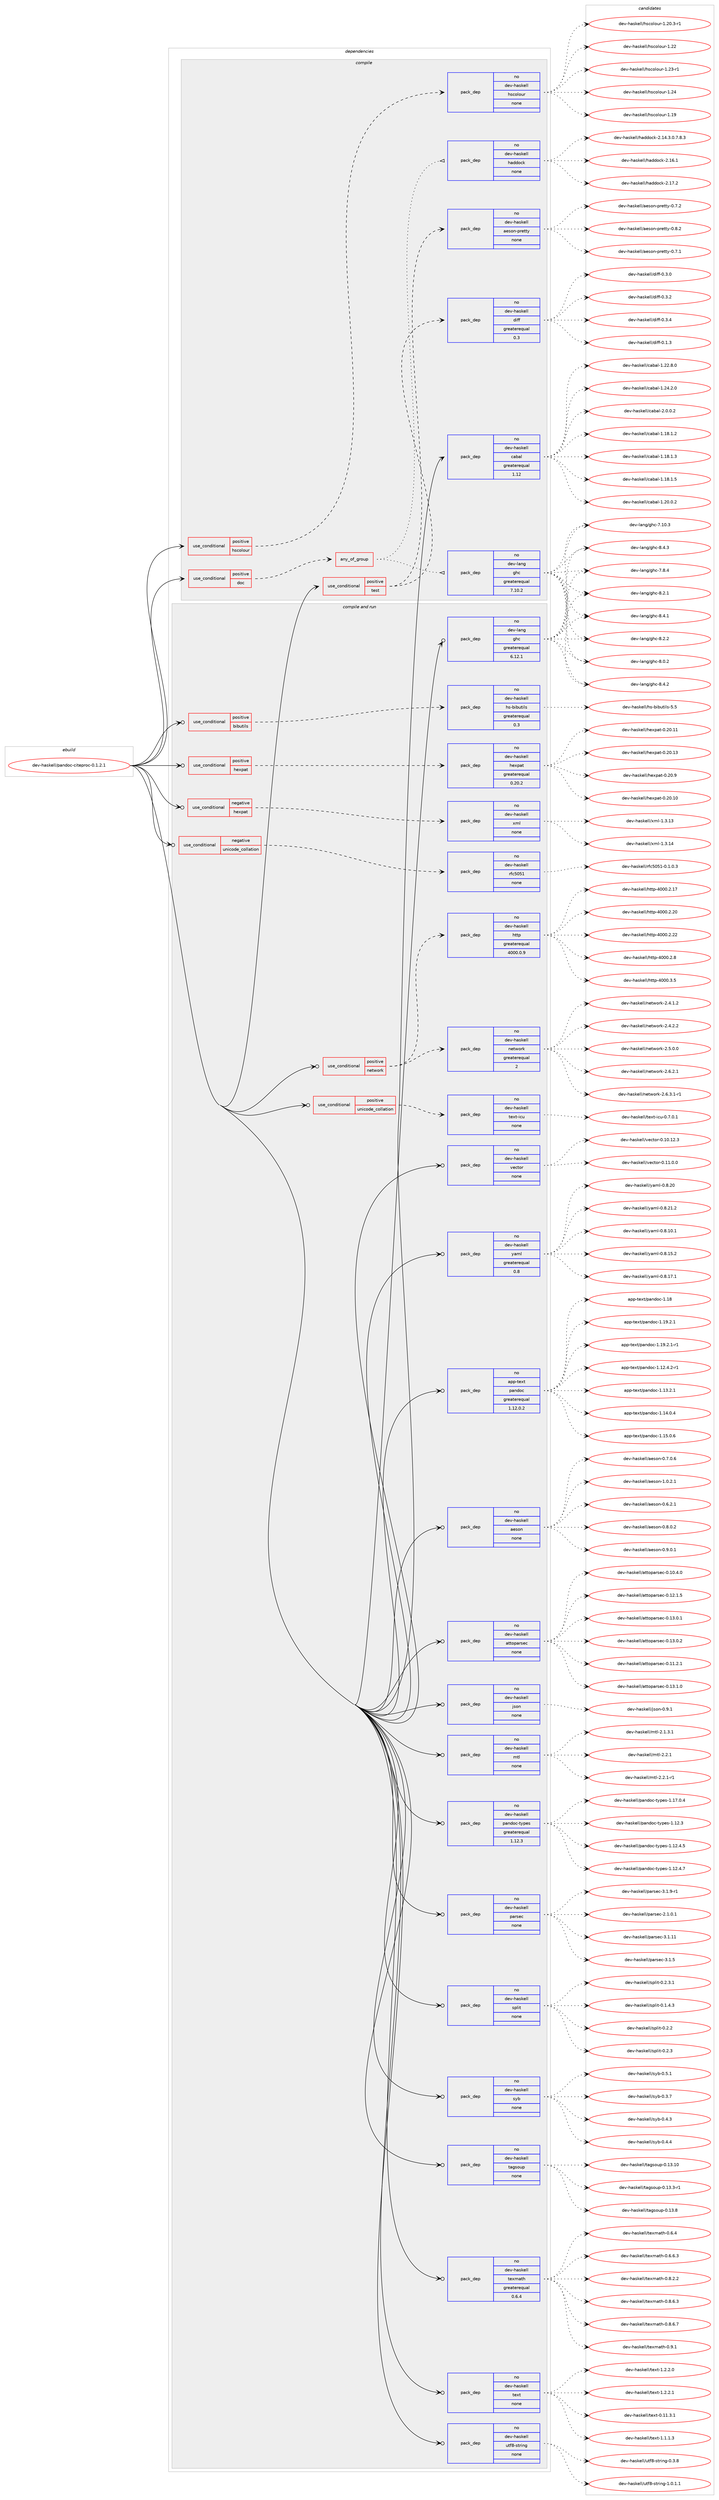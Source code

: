 digraph prolog {

# *************
# Graph options
# *************

newrank=true;
concentrate=true;
compound=true;
graph [rankdir=LR,fontname=Helvetica,fontsize=10,ranksep=1.5];#, ranksep=2.5, nodesep=0.2];
edge  [arrowhead=vee];
node  [fontname=Helvetica,fontsize=10];

# **********
# The ebuild
# **********

subgraph cluster_leftcol {
color=gray;
rank=same;
label=<<i>ebuild</i>>;
id [label="dev-haskell/pandoc-citeproc-0.1.2.1", color=red, width=4, href="../dev-haskell/pandoc-citeproc-0.1.2.1.svg"];
}

# ****************
# The dependencies
# ****************

subgraph cluster_midcol {
color=gray;
label=<<i>dependencies</i>>;
subgraph cluster_compile {
fillcolor="#eeeeee";
style=filled;
label=<<i>compile</i>>;
subgraph cond360881 {
dependency1340649 [label=<<TABLE BORDER="0" CELLBORDER="1" CELLSPACING="0" CELLPADDING="4"><TR><TD ROWSPAN="3" CELLPADDING="10">use_conditional</TD></TR><TR><TD>positive</TD></TR><TR><TD>doc</TD></TR></TABLE>>, shape=none, color=red];
subgraph any21341 {
dependency1340650 [label=<<TABLE BORDER="0" CELLBORDER="1" CELLSPACING="0" CELLPADDING="4"><TR><TD CELLPADDING="10">any_of_group</TD></TR></TABLE>>, shape=none, color=red];subgraph pack957875 {
dependency1340651 [label=<<TABLE BORDER="0" CELLBORDER="1" CELLSPACING="0" CELLPADDING="4" WIDTH="220"><TR><TD ROWSPAN="6" CELLPADDING="30">pack_dep</TD></TR><TR><TD WIDTH="110">no</TD></TR><TR><TD>dev-haskell</TD></TR><TR><TD>haddock</TD></TR><TR><TD>none</TD></TR><TR><TD></TD></TR></TABLE>>, shape=none, color=blue];
}
dependency1340650:e -> dependency1340651:w [weight=20,style="dotted",arrowhead="oinv"];
subgraph pack957876 {
dependency1340652 [label=<<TABLE BORDER="0" CELLBORDER="1" CELLSPACING="0" CELLPADDING="4" WIDTH="220"><TR><TD ROWSPAN="6" CELLPADDING="30">pack_dep</TD></TR><TR><TD WIDTH="110">no</TD></TR><TR><TD>dev-lang</TD></TR><TR><TD>ghc</TD></TR><TR><TD>greaterequal</TD></TR><TR><TD>7.10.2</TD></TR></TABLE>>, shape=none, color=blue];
}
dependency1340650:e -> dependency1340652:w [weight=20,style="dotted",arrowhead="oinv"];
}
dependency1340649:e -> dependency1340650:w [weight=20,style="dashed",arrowhead="vee"];
}
id:e -> dependency1340649:w [weight=20,style="solid",arrowhead="vee"];
subgraph cond360882 {
dependency1340653 [label=<<TABLE BORDER="0" CELLBORDER="1" CELLSPACING="0" CELLPADDING="4"><TR><TD ROWSPAN="3" CELLPADDING="10">use_conditional</TD></TR><TR><TD>positive</TD></TR><TR><TD>hscolour</TD></TR></TABLE>>, shape=none, color=red];
subgraph pack957877 {
dependency1340654 [label=<<TABLE BORDER="0" CELLBORDER="1" CELLSPACING="0" CELLPADDING="4" WIDTH="220"><TR><TD ROWSPAN="6" CELLPADDING="30">pack_dep</TD></TR><TR><TD WIDTH="110">no</TD></TR><TR><TD>dev-haskell</TD></TR><TR><TD>hscolour</TD></TR><TR><TD>none</TD></TR><TR><TD></TD></TR></TABLE>>, shape=none, color=blue];
}
dependency1340653:e -> dependency1340654:w [weight=20,style="dashed",arrowhead="vee"];
}
id:e -> dependency1340653:w [weight=20,style="solid",arrowhead="vee"];
subgraph cond360883 {
dependency1340655 [label=<<TABLE BORDER="0" CELLBORDER="1" CELLSPACING="0" CELLPADDING="4"><TR><TD ROWSPAN="3" CELLPADDING="10">use_conditional</TD></TR><TR><TD>positive</TD></TR><TR><TD>test</TD></TR></TABLE>>, shape=none, color=red];
subgraph pack957878 {
dependency1340656 [label=<<TABLE BORDER="0" CELLBORDER="1" CELLSPACING="0" CELLPADDING="4" WIDTH="220"><TR><TD ROWSPAN="6" CELLPADDING="30">pack_dep</TD></TR><TR><TD WIDTH="110">no</TD></TR><TR><TD>dev-haskell</TD></TR><TR><TD>aeson-pretty</TD></TR><TR><TD>none</TD></TR><TR><TD></TD></TR></TABLE>>, shape=none, color=blue];
}
dependency1340655:e -> dependency1340656:w [weight=20,style="dashed",arrowhead="vee"];
subgraph pack957879 {
dependency1340657 [label=<<TABLE BORDER="0" CELLBORDER="1" CELLSPACING="0" CELLPADDING="4" WIDTH="220"><TR><TD ROWSPAN="6" CELLPADDING="30">pack_dep</TD></TR><TR><TD WIDTH="110">no</TD></TR><TR><TD>dev-haskell</TD></TR><TR><TD>diff</TD></TR><TR><TD>greaterequal</TD></TR><TR><TD>0.3</TD></TR></TABLE>>, shape=none, color=blue];
}
dependency1340655:e -> dependency1340657:w [weight=20,style="dashed",arrowhead="vee"];
}
id:e -> dependency1340655:w [weight=20,style="solid",arrowhead="vee"];
subgraph pack957880 {
dependency1340658 [label=<<TABLE BORDER="0" CELLBORDER="1" CELLSPACING="0" CELLPADDING="4" WIDTH="220"><TR><TD ROWSPAN="6" CELLPADDING="30">pack_dep</TD></TR><TR><TD WIDTH="110">no</TD></TR><TR><TD>dev-haskell</TD></TR><TR><TD>cabal</TD></TR><TR><TD>greaterequal</TD></TR><TR><TD>1.12</TD></TR></TABLE>>, shape=none, color=blue];
}
id:e -> dependency1340658:w [weight=20,style="solid",arrowhead="vee"];
}
subgraph cluster_compileandrun {
fillcolor="#eeeeee";
style=filled;
label=<<i>compile and run</i>>;
subgraph cond360884 {
dependency1340659 [label=<<TABLE BORDER="0" CELLBORDER="1" CELLSPACING="0" CELLPADDING="4"><TR><TD ROWSPAN="3" CELLPADDING="10">use_conditional</TD></TR><TR><TD>negative</TD></TR><TR><TD>hexpat</TD></TR></TABLE>>, shape=none, color=red];
subgraph pack957881 {
dependency1340660 [label=<<TABLE BORDER="0" CELLBORDER="1" CELLSPACING="0" CELLPADDING="4" WIDTH="220"><TR><TD ROWSPAN="6" CELLPADDING="30">pack_dep</TD></TR><TR><TD WIDTH="110">no</TD></TR><TR><TD>dev-haskell</TD></TR><TR><TD>xml</TD></TR><TR><TD>none</TD></TR><TR><TD></TD></TR></TABLE>>, shape=none, color=blue];
}
dependency1340659:e -> dependency1340660:w [weight=20,style="dashed",arrowhead="vee"];
}
id:e -> dependency1340659:w [weight=20,style="solid",arrowhead="odotvee"];
subgraph cond360885 {
dependency1340661 [label=<<TABLE BORDER="0" CELLBORDER="1" CELLSPACING="0" CELLPADDING="4"><TR><TD ROWSPAN="3" CELLPADDING="10">use_conditional</TD></TR><TR><TD>negative</TD></TR><TR><TD>unicode_collation</TD></TR></TABLE>>, shape=none, color=red];
subgraph pack957882 {
dependency1340662 [label=<<TABLE BORDER="0" CELLBORDER="1" CELLSPACING="0" CELLPADDING="4" WIDTH="220"><TR><TD ROWSPAN="6" CELLPADDING="30">pack_dep</TD></TR><TR><TD WIDTH="110">no</TD></TR><TR><TD>dev-haskell</TD></TR><TR><TD>rfc5051</TD></TR><TR><TD>none</TD></TR><TR><TD></TD></TR></TABLE>>, shape=none, color=blue];
}
dependency1340661:e -> dependency1340662:w [weight=20,style="dashed",arrowhead="vee"];
}
id:e -> dependency1340661:w [weight=20,style="solid",arrowhead="odotvee"];
subgraph cond360886 {
dependency1340663 [label=<<TABLE BORDER="0" CELLBORDER="1" CELLSPACING="0" CELLPADDING="4"><TR><TD ROWSPAN="3" CELLPADDING="10">use_conditional</TD></TR><TR><TD>positive</TD></TR><TR><TD>bibutils</TD></TR></TABLE>>, shape=none, color=red];
subgraph pack957883 {
dependency1340664 [label=<<TABLE BORDER="0" CELLBORDER="1" CELLSPACING="0" CELLPADDING="4" WIDTH="220"><TR><TD ROWSPAN="6" CELLPADDING="30">pack_dep</TD></TR><TR><TD WIDTH="110">no</TD></TR><TR><TD>dev-haskell</TD></TR><TR><TD>hs-bibutils</TD></TR><TR><TD>greaterequal</TD></TR><TR><TD>0.3</TD></TR></TABLE>>, shape=none, color=blue];
}
dependency1340663:e -> dependency1340664:w [weight=20,style="dashed",arrowhead="vee"];
}
id:e -> dependency1340663:w [weight=20,style="solid",arrowhead="odotvee"];
subgraph cond360887 {
dependency1340665 [label=<<TABLE BORDER="0" CELLBORDER="1" CELLSPACING="0" CELLPADDING="4"><TR><TD ROWSPAN="3" CELLPADDING="10">use_conditional</TD></TR><TR><TD>positive</TD></TR><TR><TD>hexpat</TD></TR></TABLE>>, shape=none, color=red];
subgraph pack957884 {
dependency1340666 [label=<<TABLE BORDER="0" CELLBORDER="1" CELLSPACING="0" CELLPADDING="4" WIDTH="220"><TR><TD ROWSPAN="6" CELLPADDING="30">pack_dep</TD></TR><TR><TD WIDTH="110">no</TD></TR><TR><TD>dev-haskell</TD></TR><TR><TD>hexpat</TD></TR><TR><TD>greaterequal</TD></TR><TR><TD>0.20.2</TD></TR></TABLE>>, shape=none, color=blue];
}
dependency1340665:e -> dependency1340666:w [weight=20,style="dashed",arrowhead="vee"];
}
id:e -> dependency1340665:w [weight=20,style="solid",arrowhead="odotvee"];
subgraph cond360888 {
dependency1340667 [label=<<TABLE BORDER="0" CELLBORDER="1" CELLSPACING="0" CELLPADDING="4"><TR><TD ROWSPAN="3" CELLPADDING="10">use_conditional</TD></TR><TR><TD>positive</TD></TR><TR><TD>network</TD></TR></TABLE>>, shape=none, color=red];
subgraph pack957885 {
dependency1340668 [label=<<TABLE BORDER="0" CELLBORDER="1" CELLSPACING="0" CELLPADDING="4" WIDTH="220"><TR><TD ROWSPAN="6" CELLPADDING="30">pack_dep</TD></TR><TR><TD WIDTH="110">no</TD></TR><TR><TD>dev-haskell</TD></TR><TR><TD>http</TD></TR><TR><TD>greaterequal</TD></TR><TR><TD>4000.0.9</TD></TR></TABLE>>, shape=none, color=blue];
}
dependency1340667:e -> dependency1340668:w [weight=20,style="dashed",arrowhead="vee"];
subgraph pack957886 {
dependency1340669 [label=<<TABLE BORDER="0" CELLBORDER="1" CELLSPACING="0" CELLPADDING="4" WIDTH="220"><TR><TD ROWSPAN="6" CELLPADDING="30">pack_dep</TD></TR><TR><TD WIDTH="110">no</TD></TR><TR><TD>dev-haskell</TD></TR><TR><TD>network</TD></TR><TR><TD>greaterequal</TD></TR><TR><TD>2</TD></TR></TABLE>>, shape=none, color=blue];
}
dependency1340667:e -> dependency1340669:w [weight=20,style="dashed",arrowhead="vee"];
}
id:e -> dependency1340667:w [weight=20,style="solid",arrowhead="odotvee"];
subgraph cond360889 {
dependency1340670 [label=<<TABLE BORDER="0" CELLBORDER="1" CELLSPACING="0" CELLPADDING="4"><TR><TD ROWSPAN="3" CELLPADDING="10">use_conditional</TD></TR><TR><TD>positive</TD></TR><TR><TD>unicode_collation</TD></TR></TABLE>>, shape=none, color=red];
subgraph pack957887 {
dependency1340671 [label=<<TABLE BORDER="0" CELLBORDER="1" CELLSPACING="0" CELLPADDING="4" WIDTH="220"><TR><TD ROWSPAN="6" CELLPADDING="30">pack_dep</TD></TR><TR><TD WIDTH="110">no</TD></TR><TR><TD>dev-haskell</TD></TR><TR><TD>text-icu</TD></TR><TR><TD>none</TD></TR><TR><TD></TD></TR></TABLE>>, shape=none, color=blue];
}
dependency1340670:e -> dependency1340671:w [weight=20,style="dashed",arrowhead="vee"];
}
id:e -> dependency1340670:w [weight=20,style="solid",arrowhead="odotvee"];
subgraph pack957888 {
dependency1340672 [label=<<TABLE BORDER="0" CELLBORDER="1" CELLSPACING="0" CELLPADDING="4" WIDTH="220"><TR><TD ROWSPAN="6" CELLPADDING="30">pack_dep</TD></TR><TR><TD WIDTH="110">no</TD></TR><TR><TD>app-text</TD></TR><TR><TD>pandoc</TD></TR><TR><TD>greaterequal</TD></TR><TR><TD>1.12.0.2</TD></TR></TABLE>>, shape=none, color=blue];
}
id:e -> dependency1340672:w [weight=20,style="solid",arrowhead="odotvee"];
subgraph pack957889 {
dependency1340673 [label=<<TABLE BORDER="0" CELLBORDER="1" CELLSPACING="0" CELLPADDING="4" WIDTH="220"><TR><TD ROWSPAN="6" CELLPADDING="30">pack_dep</TD></TR><TR><TD WIDTH="110">no</TD></TR><TR><TD>dev-haskell</TD></TR><TR><TD>aeson</TD></TR><TR><TD>none</TD></TR><TR><TD></TD></TR></TABLE>>, shape=none, color=blue];
}
id:e -> dependency1340673:w [weight=20,style="solid",arrowhead="odotvee"];
subgraph pack957890 {
dependency1340674 [label=<<TABLE BORDER="0" CELLBORDER="1" CELLSPACING="0" CELLPADDING="4" WIDTH="220"><TR><TD ROWSPAN="6" CELLPADDING="30">pack_dep</TD></TR><TR><TD WIDTH="110">no</TD></TR><TR><TD>dev-haskell</TD></TR><TR><TD>attoparsec</TD></TR><TR><TD>none</TD></TR><TR><TD></TD></TR></TABLE>>, shape=none, color=blue];
}
id:e -> dependency1340674:w [weight=20,style="solid",arrowhead="odotvee"];
subgraph pack957891 {
dependency1340675 [label=<<TABLE BORDER="0" CELLBORDER="1" CELLSPACING="0" CELLPADDING="4" WIDTH="220"><TR><TD ROWSPAN="6" CELLPADDING="30">pack_dep</TD></TR><TR><TD WIDTH="110">no</TD></TR><TR><TD>dev-haskell</TD></TR><TR><TD>json</TD></TR><TR><TD>none</TD></TR><TR><TD></TD></TR></TABLE>>, shape=none, color=blue];
}
id:e -> dependency1340675:w [weight=20,style="solid",arrowhead="odotvee"];
subgraph pack957892 {
dependency1340676 [label=<<TABLE BORDER="0" CELLBORDER="1" CELLSPACING="0" CELLPADDING="4" WIDTH="220"><TR><TD ROWSPAN="6" CELLPADDING="30">pack_dep</TD></TR><TR><TD WIDTH="110">no</TD></TR><TR><TD>dev-haskell</TD></TR><TR><TD>mtl</TD></TR><TR><TD>none</TD></TR><TR><TD></TD></TR></TABLE>>, shape=none, color=blue];
}
id:e -> dependency1340676:w [weight=20,style="solid",arrowhead="odotvee"];
subgraph pack957893 {
dependency1340677 [label=<<TABLE BORDER="0" CELLBORDER="1" CELLSPACING="0" CELLPADDING="4" WIDTH="220"><TR><TD ROWSPAN="6" CELLPADDING="30">pack_dep</TD></TR><TR><TD WIDTH="110">no</TD></TR><TR><TD>dev-haskell</TD></TR><TR><TD>pandoc-types</TD></TR><TR><TD>greaterequal</TD></TR><TR><TD>1.12.3</TD></TR></TABLE>>, shape=none, color=blue];
}
id:e -> dependency1340677:w [weight=20,style="solid",arrowhead="odotvee"];
subgraph pack957894 {
dependency1340678 [label=<<TABLE BORDER="0" CELLBORDER="1" CELLSPACING="0" CELLPADDING="4" WIDTH="220"><TR><TD ROWSPAN="6" CELLPADDING="30">pack_dep</TD></TR><TR><TD WIDTH="110">no</TD></TR><TR><TD>dev-haskell</TD></TR><TR><TD>parsec</TD></TR><TR><TD>none</TD></TR><TR><TD></TD></TR></TABLE>>, shape=none, color=blue];
}
id:e -> dependency1340678:w [weight=20,style="solid",arrowhead="odotvee"];
subgraph pack957895 {
dependency1340679 [label=<<TABLE BORDER="0" CELLBORDER="1" CELLSPACING="0" CELLPADDING="4" WIDTH="220"><TR><TD ROWSPAN="6" CELLPADDING="30">pack_dep</TD></TR><TR><TD WIDTH="110">no</TD></TR><TR><TD>dev-haskell</TD></TR><TR><TD>split</TD></TR><TR><TD>none</TD></TR><TR><TD></TD></TR></TABLE>>, shape=none, color=blue];
}
id:e -> dependency1340679:w [weight=20,style="solid",arrowhead="odotvee"];
subgraph pack957896 {
dependency1340680 [label=<<TABLE BORDER="0" CELLBORDER="1" CELLSPACING="0" CELLPADDING="4" WIDTH="220"><TR><TD ROWSPAN="6" CELLPADDING="30">pack_dep</TD></TR><TR><TD WIDTH="110">no</TD></TR><TR><TD>dev-haskell</TD></TR><TR><TD>syb</TD></TR><TR><TD>none</TD></TR><TR><TD></TD></TR></TABLE>>, shape=none, color=blue];
}
id:e -> dependency1340680:w [weight=20,style="solid",arrowhead="odotvee"];
subgraph pack957897 {
dependency1340681 [label=<<TABLE BORDER="0" CELLBORDER="1" CELLSPACING="0" CELLPADDING="4" WIDTH="220"><TR><TD ROWSPAN="6" CELLPADDING="30">pack_dep</TD></TR><TR><TD WIDTH="110">no</TD></TR><TR><TD>dev-haskell</TD></TR><TR><TD>tagsoup</TD></TR><TR><TD>none</TD></TR><TR><TD></TD></TR></TABLE>>, shape=none, color=blue];
}
id:e -> dependency1340681:w [weight=20,style="solid",arrowhead="odotvee"];
subgraph pack957898 {
dependency1340682 [label=<<TABLE BORDER="0" CELLBORDER="1" CELLSPACING="0" CELLPADDING="4" WIDTH="220"><TR><TD ROWSPAN="6" CELLPADDING="30">pack_dep</TD></TR><TR><TD WIDTH="110">no</TD></TR><TR><TD>dev-haskell</TD></TR><TR><TD>texmath</TD></TR><TR><TD>greaterequal</TD></TR><TR><TD>0.6.4</TD></TR></TABLE>>, shape=none, color=blue];
}
id:e -> dependency1340682:w [weight=20,style="solid",arrowhead="odotvee"];
subgraph pack957899 {
dependency1340683 [label=<<TABLE BORDER="0" CELLBORDER="1" CELLSPACING="0" CELLPADDING="4" WIDTH="220"><TR><TD ROWSPAN="6" CELLPADDING="30">pack_dep</TD></TR><TR><TD WIDTH="110">no</TD></TR><TR><TD>dev-haskell</TD></TR><TR><TD>text</TD></TR><TR><TD>none</TD></TR><TR><TD></TD></TR></TABLE>>, shape=none, color=blue];
}
id:e -> dependency1340683:w [weight=20,style="solid",arrowhead="odotvee"];
subgraph pack957900 {
dependency1340684 [label=<<TABLE BORDER="0" CELLBORDER="1" CELLSPACING="0" CELLPADDING="4" WIDTH="220"><TR><TD ROWSPAN="6" CELLPADDING="30">pack_dep</TD></TR><TR><TD WIDTH="110">no</TD></TR><TR><TD>dev-haskell</TD></TR><TR><TD>utf8-string</TD></TR><TR><TD>none</TD></TR><TR><TD></TD></TR></TABLE>>, shape=none, color=blue];
}
id:e -> dependency1340684:w [weight=20,style="solid",arrowhead="odotvee"];
subgraph pack957901 {
dependency1340685 [label=<<TABLE BORDER="0" CELLBORDER="1" CELLSPACING="0" CELLPADDING="4" WIDTH="220"><TR><TD ROWSPAN="6" CELLPADDING="30">pack_dep</TD></TR><TR><TD WIDTH="110">no</TD></TR><TR><TD>dev-haskell</TD></TR><TR><TD>vector</TD></TR><TR><TD>none</TD></TR><TR><TD></TD></TR></TABLE>>, shape=none, color=blue];
}
id:e -> dependency1340685:w [weight=20,style="solid",arrowhead="odotvee"];
subgraph pack957902 {
dependency1340686 [label=<<TABLE BORDER="0" CELLBORDER="1" CELLSPACING="0" CELLPADDING="4" WIDTH="220"><TR><TD ROWSPAN="6" CELLPADDING="30">pack_dep</TD></TR><TR><TD WIDTH="110">no</TD></TR><TR><TD>dev-haskell</TD></TR><TR><TD>yaml</TD></TR><TR><TD>greaterequal</TD></TR><TR><TD>0.8</TD></TR></TABLE>>, shape=none, color=blue];
}
id:e -> dependency1340686:w [weight=20,style="solid",arrowhead="odotvee"];
subgraph pack957903 {
dependency1340687 [label=<<TABLE BORDER="0" CELLBORDER="1" CELLSPACING="0" CELLPADDING="4" WIDTH="220"><TR><TD ROWSPAN="6" CELLPADDING="30">pack_dep</TD></TR><TR><TD WIDTH="110">no</TD></TR><TR><TD>dev-lang</TD></TR><TR><TD>ghc</TD></TR><TR><TD>greaterequal</TD></TR><TR><TD>6.12.1</TD></TR></TABLE>>, shape=none, color=blue];
}
id:e -> dependency1340687:w [weight=20,style="solid",arrowhead="odotvee"];
}
subgraph cluster_run {
fillcolor="#eeeeee";
style=filled;
label=<<i>run</i>>;
}
}

# **************
# The candidates
# **************

subgraph cluster_choices {
rank=same;
color=gray;
label=<<i>candidates</i>>;

subgraph choice957875 {
color=black;
nodesep=1;
choice1001011184510497115107101108108471049710010011199107455046495246514648465546564651 [label="dev-haskell/haddock-2.14.3.0.7.8.3", color=red, width=4,href="../dev-haskell/haddock-2.14.3.0.7.8.3.svg"];
choice100101118451049711510710110810847104971001001119910745504649544649 [label="dev-haskell/haddock-2.16.1", color=red, width=4,href="../dev-haskell/haddock-2.16.1.svg"];
choice100101118451049711510710110810847104971001001119910745504649554650 [label="dev-haskell/haddock-2.17.2", color=red, width=4,href="../dev-haskell/haddock-2.17.2.svg"];
dependency1340651:e -> choice1001011184510497115107101108108471049710010011199107455046495246514648465546564651:w [style=dotted,weight="100"];
dependency1340651:e -> choice100101118451049711510710110810847104971001001119910745504649544649:w [style=dotted,weight="100"];
dependency1340651:e -> choice100101118451049711510710110810847104971001001119910745504649554650:w [style=dotted,weight="100"];
}
subgraph choice957876 {
color=black;
nodesep=1;
choice1001011184510897110103471031049945554649484651 [label="dev-lang/ghc-7.10.3", color=red, width=4,href="../dev-lang/ghc-7.10.3.svg"];
choice10010111845108971101034710310499455546564652 [label="dev-lang/ghc-7.8.4", color=red, width=4,href="../dev-lang/ghc-7.8.4.svg"];
choice10010111845108971101034710310499455646484650 [label="dev-lang/ghc-8.0.2", color=red, width=4,href="../dev-lang/ghc-8.0.2.svg"];
choice10010111845108971101034710310499455646504649 [label="dev-lang/ghc-8.2.1", color=red, width=4,href="../dev-lang/ghc-8.2.1.svg"];
choice10010111845108971101034710310499455646504650 [label="dev-lang/ghc-8.2.2", color=red, width=4,href="../dev-lang/ghc-8.2.2.svg"];
choice10010111845108971101034710310499455646524649 [label="dev-lang/ghc-8.4.1", color=red, width=4,href="../dev-lang/ghc-8.4.1.svg"];
choice10010111845108971101034710310499455646524650 [label="dev-lang/ghc-8.4.2", color=red, width=4,href="../dev-lang/ghc-8.4.2.svg"];
choice10010111845108971101034710310499455646524651 [label="dev-lang/ghc-8.4.3", color=red, width=4,href="../dev-lang/ghc-8.4.3.svg"];
dependency1340652:e -> choice1001011184510897110103471031049945554649484651:w [style=dotted,weight="100"];
dependency1340652:e -> choice10010111845108971101034710310499455546564652:w [style=dotted,weight="100"];
dependency1340652:e -> choice10010111845108971101034710310499455646484650:w [style=dotted,weight="100"];
dependency1340652:e -> choice10010111845108971101034710310499455646504649:w [style=dotted,weight="100"];
dependency1340652:e -> choice10010111845108971101034710310499455646504650:w [style=dotted,weight="100"];
dependency1340652:e -> choice10010111845108971101034710310499455646524649:w [style=dotted,weight="100"];
dependency1340652:e -> choice10010111845108971101034710310499455646524650:w [style=dotted,weight="100"];
dependency1340652:e -> choice10010111845108971101034710310499455646524651:w [style=dotted,weight="100"];
}
subgraph choice957877 {
color=black;
nodesep=1;
choice100101118451049711510710110810847104115991111081111171144549464957 [label="dev-haskell/hscolour-1.19", color=red, width=4,href="../dev-haskell/hscolour-1.19.svg"];
choice10010111845104971151071011081084710411599111108111117114454946504846514511449 [label="dev-haskell/hscolour-1.20.3-r1", color=red, width=4,href="../dev-haskell/hscolour-1.20.3-r1.svg"];
choice100101118451049711510710110810847104115991111081111171144549465050 [label="dev-haskell/hscolour-1.22", color=red, width=4,href="../dev-haskell/hscolour-1.22.svg"];
choice1001011184510497115107101108108471041159911110811111711445494650514511449 [label="dev-haskell/hscolour-1.23-r1", color=red, width=4,href="../dev-haskell/hscolour-1.23-r1.svg"];
choice100101118451049711510710110810847104115991111081111171144549465052 [label="dev-haskell/hscolour-1.24", color=red, width=4,href="../dev-haskell/hscolour-1.24.svg"];
dependency1340654:e -> choice100101118451049711510710110810847104115991111081111171144549464957:w [style=dotted,weight="100"];
dependency1340654:e -> choice10010111845104971151071011081084710411599111108111117114454946504846514511449:w [style=dotted,weight="100"];
dependency1340654:e -> choice100101118451049711510710110810847104115991111081111171144549465050:w [style=dotted,weight="100"];
dependency1340654:e -> choice1001011184510497115107101108108471041159911110811111711445494650514511449:w [style=dotted,weight="100"];
dependency1340654:e -> choice100101118451049711510710110810847104115991111081111171144549465052:w [style=dotted,weight="100"];
}
subgraph choice957878 {
color=black;
nodesep=1;
choice1001011184510497115107101108108479710111511111045112114101116116121454846554649 [label="dev-haskell/aeson-pretty-0.7.1", color=red, width=4,href="../dev-haskell/aeson-pretty-0.7.1.svg"];
choice1001011184510497115107101108108479710111511111045112114101116116121454846554650 [label="dev-haskell/aeson-pretty-0.7.2", color=red, width=4,href="../dev-haskell/aeson-pretty-0.7.2.svg"];
choice1001011184510497115107101108108479710111511111045112114101116116121454846564650 [label="dev-haskell/aeson-pretty-0.8.2", color=red, width=4,href="../dev-haskell/aeson-pretty-0.8.2.svg"];
dependency1340656:e -> choice1001011184510497115107101108108479710111511111045112114101116116121454846554649:w [style=dotted,weight="100"];
dependency1340656:e -> choice1001011184510497115107101108108479710111511111045112114101116116121454846554650:w [style=dotted,weight="100"];
dependency1340656:e -> choice1001011184510497115107101108108479710111511111045112114101116116121454846564650:w [style=dotted,weight="100"];
}
subgraph choice957879 {
color=black;
nodesep=1;
choice100101118451049711510710110810847100105102102454846494651 [label="dev-haskell/diff-0.1.3", color=red, width=4,href="../dev-haskell/diff-0.1.3.svg"];
choice100101118451049711510710110810847100105102102454846514648 [label="dev-haskell/diff-0.3.0", color=red, width=4,href="../dev-haskell/diff-0.3.0.svg"];
choice100101118451049711510710110810847100105102102454846514650 [label="dev-haskell/diff-0.3.2", color=red, width=4,href="../dev-haskell/diff-0.3.2.svg"];
choice100101118451049711510710110810847100105102102454846514652 [label="dev-haskell/diff-0.3.4", color=red, width=4,href="../dev-haskell/diff-0.3.4.svg"];
dependency1340657:e -> choice100101118451049711510710110810847100105102102454846494651:w [style=dotted,weight="100"];
dependency1340657:e -> choice100101118451049711510710110810847100105102102454846514648:w [style=dotted,weight="100"];
dependency1340657:e -> choice100101118451049711510710110810847100105102102454846514650:w [style=dotted,weight="100"];
dependency1340657:e -> choice100101118451049711510710110810847100105102102454846514652:w [style=dotted,weight="100"];
}
subgraph choice957880 {
color=black;
nodesep=1;
choice10010111845104971151071011081084799979897108454946495646494650 [label="dev-haskell/cabal-1.18.1.2", color=red, width=4,href="../dev-haskell/cabal-1.18.1.2.svg"];
choice10010111845104971151071011081084799979897108454946495646494651 [label="dev-haskell/cabal-1.18.1.3", color=red, width=4,href="../dev-haskell/cabal-1.18.1.3.svg"];
choice10010111845104971151071011081084799979897108454946495646494653 [label="dev-haskell/cabal-1.18.1.5", color=red, width=4,href="../dev-haskell/cabal-1.18.1.5.svg"];
choice10010111845104971151071011081084799979897108454946504846484650 [label="dev-haskell/cabal-1.20.0.2", color=red, width=4,href="../dev-haskell/cabal-1.20.0.2.svg"];
choice10010111845104971151071011081084799979897108454946505046564648 [label="dev-haskell/cabal-1.22.8.0", color=red, width=4,href="../dev-haskell/cabal-1.22.8.0.svg"];
choice10010111845104971151071011081084799979897108454946505246504648 [label="dev-haskell/cabal-1.24.2.0", color=red, width=4,href="../dev-haskell/cabal-1.24.2.0.svg"];
choice100101118451049711510710110810847999798971084550464846484650 [label="dev-haskell/cabal-2.0.0.2", color=red, width=4,href="../dev-haskell/cabal-2.0.0.2.svg"];
dependency1340658:e -> choice10010111845104971151071011081084799979897108454946495646494650:w [style=dotted,weight="100"];
dependency1340658:e -> choice10010111845104971151071011081084799979897108454946495646494651:w [style=dotted,weight="100"];
dependency1340658:e -> choice10010111845104971151071011081084799979897108454946495646494653:w [style=dotted,weight="100"];
dependency1340658:e -> choice10010111845104971151071011081084799979897108454946504846484650:w [style=dotted,weight="100"];
dependency1340658:e -> choice10010111845104971151071011081084799979897108454946505046564648:w [style=dotted,weight="100"];
dependency1340658:e -> choice10010111845104971151071011081084799979897108454946505246504648:w [style=dotted,weight="100"];
dependency1340658:e -> choice100101118451049711510710110810847999798971084550464846484650:w [style=dotted,weight="100"];
}
subgraph choice957881 {
color=black;
nodesep=1;
choice10010111845104971151071011081084712010910845494651464951 [label="dev-haskell/xml-1.3.13", color=red, width=4,href="../dev-haskell/xml-1.3.13.svg"];
choice10010111845104971151071011081084712010910845494651464952 [label="dev-haskell/xml-1.3.14", color=red, width=4,href="../dev-haskell/xml-1.3.14.svg"];
dependency1340660:e -> choice10010111845104971151071011081084712010910845494651464951:w [style=dotted,weight="100"];
dependency1340660:e -> choice10010111845104971151071011081084712010910845494651464952:w [style=dotted,weight="100"];
}
subgraph choice957882 {
color=black;
nodesep=1;
choice10010111845104971151071011081084711410299534853494548464946484651 [label="dev-haskell/rfc5051-0.1.0.3", color=red, width=4,href="../dev-haskell/rfc5051-0.1.0.3.svg"];
dependency1340662:e -> choice10010111845104971151071011081084711410299534853494548464946484651:w [style=dotted,weight="100"];
}
subgraph choice957883 {
color=black;
nodesep=1;
choice10010111845104971151071011081084710411545981059811711610510811545534653 [label="dev-haskell/hs-bibutils-5.5", color=red, width=4,href="../dev-haskell/hs-bibutils-5.5.svg"];
dependency1340664:e -> choice10010111845104971151071011081084710411545981059811711610510811545534653:w [style=dotted,weight="100"];
}
subgraph choice957884 {
color=black;
nodesep=1;
choice100101118451049711510710110810847104101120112971164548465048464948 [label="dev-haskell/hexpat-0.20.10", color=red, width=4,href="../dev-haskell/hexpat-0.20.10.svg"];
choice100101118451049711510710110810847104101120112971164548465048464949 [label="dev-haskell/hexpat-0.20.11", color=red, width=4,href="../dev-haskell/hexpat-0.20.11.svg"];
choice100101118451049711510710110810847104101120112971164548465048464951 [label="dev-haskell/hexpat-0.20.13", color=red, width=4,href="../dev-haskell/hexpat-0.20.13.svg"];
choice1001011184510497115107101108108471041011201129711645484650484657 [label="dev-haskell/hexpat-0.20.9", color=red, width=4,href="../dev-haskell/hexpat-0.20.9.svg"];
dependency1340666:e -> choice100101118451049711510710110810847104101120112971164548465048464948:w [style=dotted,weight="100"];
dependency1340666:e -> choice100101118451049711510710110810847104101120112971164548465048464949:w [style=dotted,weight="100"];
dependency1340666:e -> choice100101118451049711510710110810847104101120112971164548465048464951:w [style=dotted,weight="100"];
dependency1340666:e -> choice1001011184510497115107101108108471041011201129711645484650484657:w [style=dotted,weight="100"];
}
subgraph choice957885 {
color=black;
nodesep=1;
choice10010111845104971151071011081084710411611611245524848484650464955 [label="dev-haskell/http-4000.2.17", color=red, width=4,href="../dev-haskell/http-4000.2.17.svg"];
choice10010111845104971151071011081084710411611611245524848484650465048 [label="dev-haskell/http-4000.2.20", color=red, width=4,href="../dev-haskell/http-4000.2.20.svg"];
choice10010111845104971151071011081084710411611611245524848484650465050 [label="dev-haskell/http-4000.2.22", color=red, width=4,href="../dev-haskell/http-4000.2.22.svg"];
choice100101118451049711510710110810847104116116112455248484846504656 [label="dev-haskell/http-4000.2.8", color=red, width=4,href="../dev-haskell/http-4000.2.8.svg"];
choice100101118451049711510710110810847104116116112455248484846514653 [label="dev-haskell/http-4000.3.5", color=red, width=4,href="../dev-haskell/http-4000.3.5.svg"];
dependency1340668:e -> choice10010111845104971151071011081084710411611611245524848484650464955:w [style=dotted,weight="100"];
dependency1340668:e -> choice10010111845104971151071011081084710411611611245524848484650465048:w [style=dotted,weight="100"];
dependency1340668:e -> choice10010111845104971151071011081084710411611611245524848484650465050:w [style=dotted,weight="100"];
dependency1340668:e -> choice100101118451049711510710110810847104116116112455248484846504656:w [style=dotted,weight="100"];
dependency1340668:e -> choice100101118451049711510710110810847104116116112455248484846514653:w [style=dotted,weight="100"];
}
subgraph choice957886 {
color=black;
nodesep=1;
choice1001011184510497115107101108108471101011161191111141074550465246494650 [label="dev-haskell/network-2.4.1.2", color=red, width=4,href="../dev-haskell/network-2.4.1.2.svg"];
choice1001011184510497115107101108108471101011161191111141074550465246504650 [label="dev-haskell/network-2.4.2.2", color=red, width=4,href="../dev-haskell/network-2.4.2.2.svg"];
choice1001011184510497115107101108108471101011161191111141074550465346484648 [label="dev-haskell/network-2.5.0.0", color=red, width=4,href="../dev-haskell/network-2.5.0.0.svg"];
choice1001011184510497115107101108108471101011161191111141074550465446504649 [label="dev-haskell/network-2.6.2.1", color=red, width=4,href="../dev-haskell/network-2.6.2.1.svg"];
choice10010111845104971151071011081084711010111611911111410745504654465146494511449 [label="dev-haskell/network-2.6.3.1-r1", color=red, width=4,href="../dev-haskell/network-2.6.3.1-r1.svg"];
dependency1340669:e -> choice1001011184510497115107101108108471101011161191111141074550465246494650:w [style=dotted,weight="100"];
dependency1340669:e -> choice1001011184510497115107101108108471101011161191111141074550465246504650:w [style=dotted,weight="100"];
dependency1340669:e -> choice1001011184510497115107101108108471101011161191111141074550465346484648:w [style=dotted,weight="100"];
dependency1340669:e -> choice1001011184510497115107101108108471101011161191111141074550465446504649:w [style=dotted,weight="100"];
dependency1340669:e -> choice10010111845104971151071011081084711010111611911111410745504654465146494511449:w [style=dotted,weight="100"];
}
subgraph choice957887 {
color=black;
nodesep=1;
choice10010111845104971151071011081084711610112011645105991174548465546484649 [label="dev-haskell/text-icu-0.7.0.1", color=red, width=4,href="../dev-haskell/text-icu-0.7.0.1.svg"];
dependency1340671:e -> choice10010111845104971151071011081084711610112011645105991174548465546484649:w [style=dotted,weight="100"];
}
subgraph choice957888 {
color=black;
nodesep=1;
choice97112112451161011201164711297110100111994549464950465246504511449 [label="app-text/pandoc-1.12.4.2-r1", color=red, width=4,href="../app-text/pandoc-1.12.4.2-r1.svg"];
choice9711211245116101120116471129711010011199454946495146504649 [label="app-text/pandoc-1.13.2.1", color=red, width=4,href="../app-text/pandoc-1.13.2.1.svg"];
choice9711211245116101120116471129711010011199454946495246484652 [label="app-text/pandoc-1.14.0.4", color=red, width=4,href="../app-text/pandoc-1.14.0.4.svg"];
choice9711211245116101120116471129711010011199454946495346484654 [label="app-text/pandoc-1.15.0.6", color=red, width=4,href="../app-text/pandoc-1.15.0.6.svg"];
choice97112112451161011201164711297110100111994549464956 [label="app-text/pandoc-1.18", color=red, width=4,href="../app-text/pandoc-1.18.svg"];
choice9711211245116101120116471129711010011199454946495746504649 [label="app-text/pandoc-1.19.2.1", color=red, width=4,href="../app-text/pandoc-1.19.2.1.svg"];
choice97112112451161011201164711297110100111994549464957465046494511449 [label="app-text/pandoc-1.19.2.1-r1", color=red, width=4,href="../app-text/pandoc-1.19.2.1-r1.svg"];
dependency1340672:e -> choice97112112451161011201164711297110100111994549464950465246504511449:w [style=dotted,weight="100"];
dependency1340672:e -> choice9711211245116101120116471129711010011199454946495146504649:w [style=dotted,weight="100"];
dependency1340672:e -> choice9711211245116101120116471129711010011199454946495246484652:w [style=dotted,weight="100"];
dependency1340672:e -> choice9711211245116101120116471129711010011199454946495346484654:w [style=dotted,weight="100"];
dependency1340672:e -> choice97112112451161011201164711297110100111994549464956:w [style=dotted,weight="100"];
dependency1340672:e -> choice9711211245116101120116471129711010011199454946495746504649:w [style=dotted,weight="100"];
dependency1340672:e -> choice97112112451161011201164711297110100111994549464957465046494511449:w [style=dotted,weight="100"];
}
subgraph choice957889 {
color=black;
nodesep=1;
choice100101118451049711510710110810847971011151111104548465446504649 [label="dev-haskell/aeson-0.6.2.1", color=red, width=4,href="../dev-haskell/aeson-0.6.2.1.svg"];
choice100101118451049711510710110810847971011151111104548465546484654 [label="dev-haskell/aeson-0.7.0.6", color=red, width=4,href="../dev-haskell/aeson-0.7.0.6.svg"];
choice100101118451049711510710110810847971011151111104548465646484650 [label="dev-haskell/aeson-0.8.0.2", color=red, width=4,href="../dev-haskell/aeson-0.8.0.2.svg"];
choice100101118451049711510710110810847971011151111104548465746484649 [label="dev-haskell/aeson-0.9.0.1", color=red, width=4,href="../dev-haskell/aeson-0.9.0.1.svg"];
choice100101118451049711510710110810847971011151111104549464846504649 [label="dev-haskell/aeson-1.0.2.1", color=red, width=4,href="../dev-haskell/aeson-1.0.2.1.svg"];
dependency1340673:e -> choice100101118451049711510710110810847971011151111104548465446504649:w [style=dotted,weight="100"];
dependency1340673:e -> choice100101118451049711510710110810847971011151111104548465546484654:w [style=dotted,weight="100"];
dependency1340673:e -> choice100101118451049711510710110810847971011151111104548465646484650:w [style=dotted,weight="100"];
dependency1340673:e -> choice100101118451049711510710110810847971011151111104548465746484649:w [style=dotted,weight="100"];
dependency1340673:e -> choice100101118451049711510710110810847971011151111104549464846504649:w [style=dotted,weight="100"];
}
subgraph choice957890 {
color=black;
nodesep=1;
choice100101118451049711510710110810847971161161111129711411510199454846494846524648 [label="dev-haskell/attoparsec-0.10.4.0", color=red, width=4,href="../dev-haskell/attoparsec-0.10.4.0.svg"];
choice100101118451049711510710110810847971161161111129711411510199454846494946504649 [label="dev-haskell/attoparsec-0.11.2.1", color=red, width=4,href="../dev-haskell/attoparsec-0.11.2.1.svg"];
choice100101118451049711510710110810847971161161111129711411510199454846495046494653 [label="dev-haskell/attoparsec-0.12.1.5", color=red, width=4,href="../dev-haskell/attoparsec-0.12.1.5.svg"];
choice100101118451049711510710110810847971161161111129711411510199454846495146484649 [label="dev-haskell/attoparsec-0.13.0.1", color=red, width=4,href="../dev-haskell/attoparsec-0.13.0.1.svg"];
choice100101118451049711510710110810847971161161111129711411510199454846495146484650 [label="dev-haskell/attoparsec-0.13.0.2", color=red, width=4,href="../dev-haskell/attoparsec-0.13.0.2.svg"];
choice100101118451049711510710110810847971161161111129711411510199454846495146494648 [label="dev-haskell/attoparsec-0.13.1.0", color=red, width=4,href="../dev-haskell/attoparsec-0.13.1.0.svg"];
dependency1340674:e -> choice100101118451049711510710110810847971161161111129711411510199454846494846524648:w [style=dotted,weight="100"];
dependency1340674:e -> choice100101118451049711510710110810847971161161111129711411510199454846494946504649:w [style=dotted,weight="100"];
dependency1340674:e -> choice100101118451049711510710110810847971161161111129711411510199454846495046494653:w [style=dotted,weight="100"];
dependency1340674:e -> choice100101118451049711510710110810847971161161111129711411510199454846495146484649:w [style=dotted,weight="100"];
dependency1340674:e -> choice100101118451049711510710110810847971161161111129711411510199454846495146484650:w [style=dotted,weight="100"];
dependency1340674:e -> choice100101118451049711510710110810847971161161111129711411510199454846495146494648:w [style=dotted,weight="100"];
}
subgraph choice957891 {
color=black;
nodesep=1;
choice100101118451049711510710110810847106115111110454846574649 [label="dev-haskell/json-0.9.1", color=red, width=4,href="../dev-haskell/json-0.9.1.svg"];
dependency1340675:e -> choice100101118451049711510710110810847106115111110454846574649:w [style=dotted,weight="100"];
}
subgraph choice957892 {
color=black;
nodesep=1;
choice1001011184510497115107101108108471091161084550464946514649 [label="dev-haskell/mtl-2.1.3.1", color=red, width=4,href="../dev-haskell/mtl-2.1.3.1.svg"];
choice100101118451049711510710110810847109116108455046504649 [label="dev-haskell/mtl-2.2.1", color=red, width=4,href="../dev-haskell/mtl-2.2.1.svg"];
choice1001011184510497115107101108108471091161084550465046494511449 [label="dev-haskell/mtl-2.2.1-r1", color=red, width=4,href="../dev-haskell/mtl-2.2.1-r1.svg"];
dependency1340676:e -> choice1001011184510497115107101108108471091161084550464946514649:w [style=dotted,weight="100"];
dependency1340676:e -> choice100101118451049711510710110810847109116108455046504649:w [style=dotted,weight="100"];
dependency1340676:e -> choice1001011184510497115107101108108471091161084550465046494511449:w [style=dotted,weight="100"];
}
subgraph choice957893 {
color=black;
nodesep=1;
choice10010111845104971151071011081084711297110100111994511612111210111545494649504651 [label="dev-haskell/pandoc-types-1.12.3", color=red, width=4,href="../dev-haskell/pandoc-types-1.12.3.svg"];
choice100101118451049711510710110810847112971101001119945116121112101115454946495046524653 [label="dev-haskell/pandoc-types-1.12.4.5", color=red, width=4,href="../dev-haskell/pandoc-types-1.12.4.5.svg"];
choice100101118451049711510710110810847112971101001119945116121112101115454946495046524655 [label="dev-haskell/pandoc-types-1.12.4.7", color=red, width=4,href="../dev-haskell/pandoc-types-1.12.4.7.svg"];
choice100101118451049711510710110810847112971101001119945116121112101115454946495546484652 [label="dev-haskell/pandoc-types-1.17.0.4", color=red, width=4,href="../dev-haskell/pandoc-types-1.17.0.4.svg"];
dependency1340677:e -> choice10010111845104971151071011081084711297110100111994511612111210111545494649504651:w [style=dotted,weight="100"];
dependency1340677:e -> choice100101118451049711510710110810847112971101001119945116121112101115454946495046524653:w [style=dotted,weight="100"];
dependency1340677:e -> choice100101118451049711510710110810847112971101001119945116121112101115454946495046524655:w [style=dotted,weight="100"];
dependency1340677:e -> choice100101118451049711510710110810847112971101001119945116121112101115454946495546484652:w [style=dotted,weight="100"];
}
subgraph choice957894 {
color=black;
nodesep=1;
choice10010111845104971151071011081084711297114115101994550464946484649 [label="dev-haskell/parsec-2.1.0.1", color=red, width=4,href="../dev-haskell/parsec-2.1.0.1.svg"];
choice100101118451049711510710110810847112971141151019945514649464949 [label="dev-haskell/parsec-3.1.11", color=red, width=4,href="../dev-haskell/parsec-3.1.11.svg"];
choice1001011184510497115107101108108471129711411510199455146494653 [label="dev-haskell/parsec-3.1.5", color=red, width=4,href="../dev-haskell/parsec-3.1.5.svg"];
choice10010111845104971151071011081084711297114115101994551464946574511449 [label="dev-haskell/parsec-3.1.9-r1", color=red, width=4,href="../dev-haskell/parsec-3.1.9-r1.svg"];
dependency1340678:e -> choice10010111845104971151071011081084711297114115101994550464946484649:w [style=dotted,weight="100"];
dependency1340678:e -> choice100101118451049711510710110810847112971141151019945514649464949:w [style=dotted,weight="100"];
dependency1340678:e -> choice1001011184510497115107101108108471129711411510199455146494653:w [style=dotted,weight="100"];
dependency1340678:e -> choice10010111845104971151071011081084711297114115101994551464946574511449:w [style=dotted,weight="100"];
}
subgraph choice957895 {
color=black;
nodesep=1;
choice1001011184510497115107101108108471151121081051164548464946524651 [label="dev-haskell/split-0.1.4.3", color=red, width=4,href="../dev-haskell/split-0.1.4.3.svg"];
choice100101118451049711510710110810847115112108105116454846504650 [label="dev-haskell/split-0.2.2", color=red, width=4,href="../dev-haskell/split-0.2.2.svg"];
choice100101118451049711510710110810847115112108105116454846504651 [label="dev-haskell/split-0.2.3", color=red, width=4,href="../dev-haskell/split-0.2.3.svg"];
choice1001011184510497115107101108108471151121081051164548465046514649 [label="dev-haskell/split-0.2.3.1", color=red, width=4,href="../dev-haskell/split-0.2.3.1.svg"];
dependency1340679:e -> choice1001011184510497115107101108108471151121081051164548464946524651:w [style=dotted,weight="100"];
dependency1340679:e -> choice100101118451049711510710110810847115112108105116454846504650:w [style=dotted,weight="100"];
dependency1340679:e -> choice100101118451049711510710110810847115112108105116454846504651:w [style=dotted,weight="100"];
dependency1340679:e -> choice1001011184510497115107101108108471151121081051164548465046514649:w [style=dotted,weight="100"];
}
subgraph choice957896 {
color=black;
nodesep=1;
choice10010111845104971151071011081084711512198454846514655 [label="dev-haskell/syb-0.3.7", color=red, width=4,href="../dev-haskell/syb-0.3.7.svg"];
choice10010111845104971151071011081084711512198454846524651 [label="dev-haskell/syb-0.4.3", color=red, width=4,href="../dev-haskell/syb-0.4.3.svg"];
choice10010111845104971151071011081084711512198454846524652 [label="dev-haskell/syb-0.4.4", color=red, width=4,href="../dev-haskell/syb-0.4.4.svg"];
choice10010111845104971151071011081084711512198454846534649 [label="dev-haskell/syb-0.5.1", color=red, width=4,href="../dev-haskell/syb-0.5.1.svg"];
dependency1340680:e -> choice10010111845104971151071011081084711512198454846514655:w [style=dotted,weight="100"];
dependency1340680:e -> choice10010111845104971151071011081084711512198454846524651:w [style=dotted,weight="100"];
dependency1340680:e -> choice10010111845104971151071011081084711512198454846524652:w [style=dotted,weight="100"];
dependency1340680:e -> choice10010111845104971151071011081084711512198454846534649:w [style=dotted,weight="100"];
}
subgraph choice957897 {
color=black;
nodesep=1;
choice100101118451049711510710110810847116971031151111171124548464951464948 [label="dev-haskell/tagsoup-0.13.10", color=red, width=4,href="../dev-haskell/tagsoup-0.13.10.svg"];
choice10010111845104971151071011081084711697103115111117112454846495146514511449 [label="dev-haskell/tagsoup-0.13.3-r1", color=red, width=4,href="../dev-haskell/tagsoup-0.13.3-r1.svg"];
choice1001011184510497115107101108108471169710311511111711245484649514656 [label="dev-haskell/tagsoup-0.13.8", color=red, width=4,href="../dev-haskell/tagsoup-0.13.8.svg"];
dependency1340681:e -> choice100101118451049711510710110810847116971031151111171124548464951464948:w [style=dotted,weight="100"];
dependency1340681:e -> choice10010111845104971151071011081084711697103115111117112454846495146514511449:w [style=dotted,weight="100"];
dependency1340681:e -> choice1001011184510497115107101108108471169710311511111711245484649514656:w [style=dotted,weight="100"];
}
subgraph choice957898 {
color=black;
nodesep=1;
choice10010111845104971151071011081084711610112010997116104454846544652 [label="dev-haskell/texmath-0.6.4", color=red, width=4,href="../dev-haskell/texmath-0.6.4.svg"];
choice100101118451049711510710110810847116101120109971161044548465446544651 [label="dev-haskell/texmath-0.6.6.3", color=red, width=4,href="../dev-haskell/texmath-0.6.6.3.svg"];
choice100101118451049711510710110810847116101120109971161044548465646504650 [label="dev-haskell/texmath-0.8.2.2", color=red, width=4,href="../dev-haskell/texmath-0.8.2.2.svg"];
choice100101118451049711510710110810847116101120109971161044548465646544651 [label="dev-haskell/texmath-0.8.6.3", color=red, width=4,href="../dev-haskell/texmath-0.8.6.3.svg"];
choice100101118451049711510710110810847116101120109971161044548465646544655 [label="dev-haskell/texmath-0.8.6.7", color=red, width=4,href="../dev-haskell/texmath-0.8.6.7.svg"];
choice10010111845104971151071011081084711610112010997116104454846574649 [label="dev-haskell/texmath-0.9.1", color=red, width=4,href="../dev-haskell/texmath-0.9.1.svg"];
dependency1340682:e -> choice10010111845104971151071011081084711610112010997116104454846544652:w [style=dotted,weight="100"];
dependency1340682:e -> choice100101118451049711510710110810847116101120109971161044548465446544651:w [style=dotted,weight="100"];
dependency1340682:e -> choice100101118451049711510710110810847116101120109971161044548465646504650:w [style=dotted,weight="100"];
dependency1340682:e -> choice100101118451049711510710110810847116101120109971161044548465646544651:w [style=dotted,weight="100"];
dependency1340682:e -> choice100101118451049711510710110810847116101120109971161044548465646544655:w [style=dotted,weight="100"];
dependency1340682:e -> choice10010111845104971151071011081084711610112010997116104454846574649:w [style=dotted,weight="100"];
}
subgraph choice957899 {
color=black;
nodesep=1;
choice100101118451049711510710110810847116101120116454846494946514649 [label="dev-haskell/text-0.11.3.1", color=red, width=4,href="../dev-haskell/text-0.11.3.1.svg"];
choice1001011184510497115107101108108471161011201164549464946494651 [label="dev-haskell/text-1.1.1.3", color=red, width=4,href="../dev-haskell/text-1.1.1.3.svg"];
choice1001011184510497115107101108108471161011201164549465046504648 [label="dev-haskell/text-1.2.2.0", color=red, width=4,href="../dev-haskell/text-1.2.2.0.svg"];
choice1001011184510497115107101108108471161011201164549465046504649 [label="dev-haskell/text-1.2.2.1", color=red, width=4,href="../dev-haskell/text-1.2.2.1.svg"];
dependency1340683:e -> choice100101118451049711510710110810847116101120116454846494946514649:w [style=dotted,weight="100"];
dependency1340683:e -> choice1001011184510497115107101108108471161011201164549464946494651:w [style=dotted,weight="100"];
dependency1340683:e -> choice1001011184510497115107101108108471161011201164549465046504648:w [style=dotted,weight="100"];
dependency1340683:e -> choice1001011184510497115107101108108471161011201164549465046504649:w [style=dotted,weight="100"];
}
subgraph choice957900 {
color=black;
nodesep=1;
choice1001011184510497115107101108108471171161025645115116114105110103454846514656 [label="dev-haskell/utf8-string-0.3.8", color=red, width=4,href="../dev-haskell/utf8-string-0.3.8.svg"];
choice10010111845104971151071011081084711711610256451151161141051101034549464846494649 [label="dev-haskell/utf8-string-1.0.1.1", color=red, width=4,href="../dev-haskell/utf8-string-1.0.1.1.svg"];
dependency1340684:e -> choice1001011184510497115107101108108471171161025645115116114105110103454846514656:w [style=dotted,weight="100"];
dependency1340684:e -> choice10010111845104971151071011081084711711610256451151161141051101034549464846494649:w [style=dotted,weight="100"];
}
subgraph choice957901 {
color=black;
nodesep=1;
choice1001011184510497115107101108108471181019911611111445484649484649504651 [label="dev-haskell/vector-0.10.12.3", color=red, width=4,href="../dev-haskell/vector-0.10.12.3.svg"];
choice10010111845104971151071011081084711810199116111114454846494946484648 [label="dev-haskell/vector-0.11.0.0", color=red, width=4,href="../dev-haskell/vector-0.11.0.0.svg"];
dependency1340685:e -> choice1001011184510497115107101108108471181019911611111445484649484649504651:w [style=dotted,weight="100"];
dependency1340685:e -> choice10010111845104971151071011081084711810199116111114454846494946484648:w [style=dotted,weight="100"];
}
subgraph choice957902 {
color=black;
nodesep=1;
choice10010111845104971151071011081084712197109108454846564649484649 [label="dev-haskell/yaml-0.8.10.1", color=red, width=4,href="../dev-haskell/yaml-0.8.10.1.svg"];
choice10010111845104971151071011081084712197109108454846564649534650 [label="dev-haskell/yaml-0.8.15.2", color=red, width=4,href="../dev-haskell/yaml-0.8.15.2.svg"];
choice10010111845104971151071011081084712197109108454846564649554649 [label="dev-haskell/yaml-0.8.17.1", color=red, width=4,href="../dev-haskell/yaml-0.8.17.1.svg"];
choice1001011184510497115107101108108471219710910845484656465048 [label="dev-haskell/yaml-0.8.20", color=red, width=4,href="../dev-haskell/yaml-0.8.20.svg"];
choice10010111845104971151071011081084712197109108454846564650494650 [label="dev-haskell/yaml-0.8.21.2", color=red, width=4,href="../dev-haskell/yaml-0.8.21.2.svg"];
dependency1340686:e -> choice10010111845104971151071011081084712197109108454846564649484649:w [style=dotted,weight="100"];
dependency1340686:e -> choice10010111845104971151071011081084712197109108454846564649534650:w [style=dotted,weight="100"];
dependency1340686:e -> choice10010111845104971151071011081084712197109108454846564649554649:w [style=dotted,weight="100"];
dependency1340686:e -> choice1001011184510497115107101108108471219710910845484656465048:w [style=dotted,weight="100"];
dependency1340686:e -> choice10010111845104971151071011081084712197109108454846564650494650:w [style=dotted,weight="100"];
}
subgraph choice957903 {
color=black;
nodesep=1;
choice1001011184510897110103471031049945554649484651 [label="dev-lang/ghc-7.10.3", color=red, width=4,href="../dev-lang/ghc-7.10.3.svg"];
choice10010111845108971101034710310499455546564652 [label="dev-lang/ghc-7.8.4", color=red, width=4,href="../dev-lang/ghc-7.8.4.svg"];
choice10010111845108971101034710310499455646484650 [label="dev-lang/ghc-8.0.2", color=red, width=4,href="../dev-lang/ghc-8.0.2.svg"];
choice10010111845108971101034710310499455646504649 [label="dev-lang/ghc-8.2.1", color=red, width=4,href="../dev-lang/ghc-8.2.1.svg"];
choice10010111845108971101034710310499455646504650 [label="dev-lang/ghc-8.2.2", color=red, width=4,href="../dev-lang/ghc-8.2.2.svg"];
choice10010111845108971101034710310499455646524649 [label="dev-lang/ghc-8.4.1", color=red, width=4,href="../dev-lang/ghc-8.4.1.svg"];
choice10010111845108971101034710310499455646524650 [label="dev-lang/ghc-8.4.2", color=red, width=4,href="../dev-lang/ghc-8.4.2.svg"];
choice10010111845108971101034710310499455646524651 [label="dev-lang/ghc-8.4.3", color=red, width=4,href="../dev-lang/ghc-8.4.3.svg"];
dependency1340687:e -> choice1001011184510897110103471031049945554649484651:w [style=dotted,weight="100"];
dependency1340687:e -> choice10010111845108971101034710310499455546564652:w [style=dotted,weight="100"];
dependency1340687:e -> choice10010111845108971101034710310499455646484650:w [style=dotted,weight="100"];
dependency1340687:e -> choice10010111845108971101034710310499455646504649:w [style=dotted,weight="100"];
dependency1340687:e -> choice10010111845108971101034710310499455646504650:w [style=dotted,weight="100"];
dependency1340687:e -> choice10010111845108971101034710310499455646524649:w [style=dotted,weight="100"];
dependency1340687:e -> choice10010111845108971101034710310499455646524650:w [style=dotted,weight="100"];
dependency1340687:e -> choice10010111845108971101034710310499455646524651:w [style=dotted,weight="100"];
}
}

}
